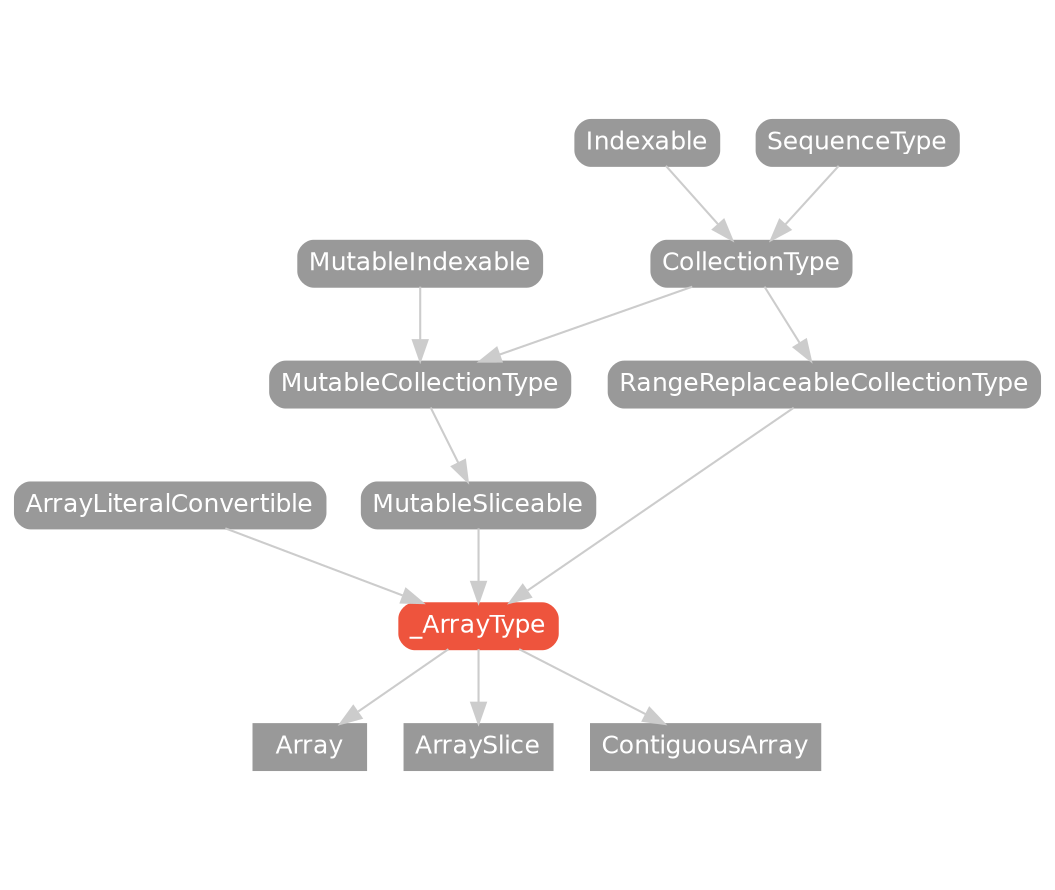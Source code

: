 strict digraph "_ArrayType - Type Hierarchy - SwiftDoc.org" {
    pad="0.1,0.8"
    node [shape=box, style="filled,rounded", color="#999999", fillcolor="#999999", fontcolor=white, fontname=Helvetica, fontnames="Helvetica,sansserif", fontsize=12, margin="0.07,0.05", height="0.3"]
    edge [color="#cccccc"]
    "Array" [URL="/type/Array/hierarchy/", style=filled]
    "ArrayLiteralConvertible" [URL="/protocol/ArrayLiteralConvertible/hierarchy/"]
    "ArraySlice" [URL="/type/ArraySlice/hierarchy/", style=filled]
    "CollectionType" [URL="/protocol/CollectionType/hierarchy/"]
    "ContiguousArray" [URL="/type/ContiguousArray/hierarchy/", style=filled]
    "Indexable" [URL="/protocol/Indexable/hierarchy/"]
    "MutableCollectionType" [URL="/protocol/MutableCollectionType/hierarchy/"]
    "MutableIndexable" [URL="/protocol/MutableIndexable/hierarchy/"]
    "MutableSliceable" [URL="/protocol/MutableSliceable/hierarchy/"]
    "RangeReplaceableCollectionType" [URL="/protocol/RangeReplaceableCollectionType/hierarchy/"]
    "SequenceType" [URL="/protocol/SequenceType/hierarchy/"]
    "_ArrayType" [URL="/protocol/_ArrayType/", style="filled,rounded", fillcolor="#ee543d", color="#ee543d"]    "_ArrayType" -> "Array"
    "_ArrayType" -> "ArraySlice"
    "_ArrayType" -> "ContiguousArray"
    "RangeReplaceableCollectionType" -> "_ArrayType"
    "MutableSliceable" -> "_ArrayType"
    "ArrayLiteralConvertible" -> "_ArrayType"
    "CollectionType" -> "RangeReplaceableCollectionType"
    "Indexable" -> "CollectionType"
    "SequenceType" -> "CollectionType"
    "MutableCollectionType" -> "MutableSliceable"
    "MutableIndexable" -> "MutableCollectionType"
    "CollectionType" -> "MutableCollectionType"
    "Indexable" -> "CollectionType"
    "SequenceType" -> "CollectionType"
    subgraph Types {
        rank = max; "Array"; "ArraySlice"; "ContiguousArray";
    }
}